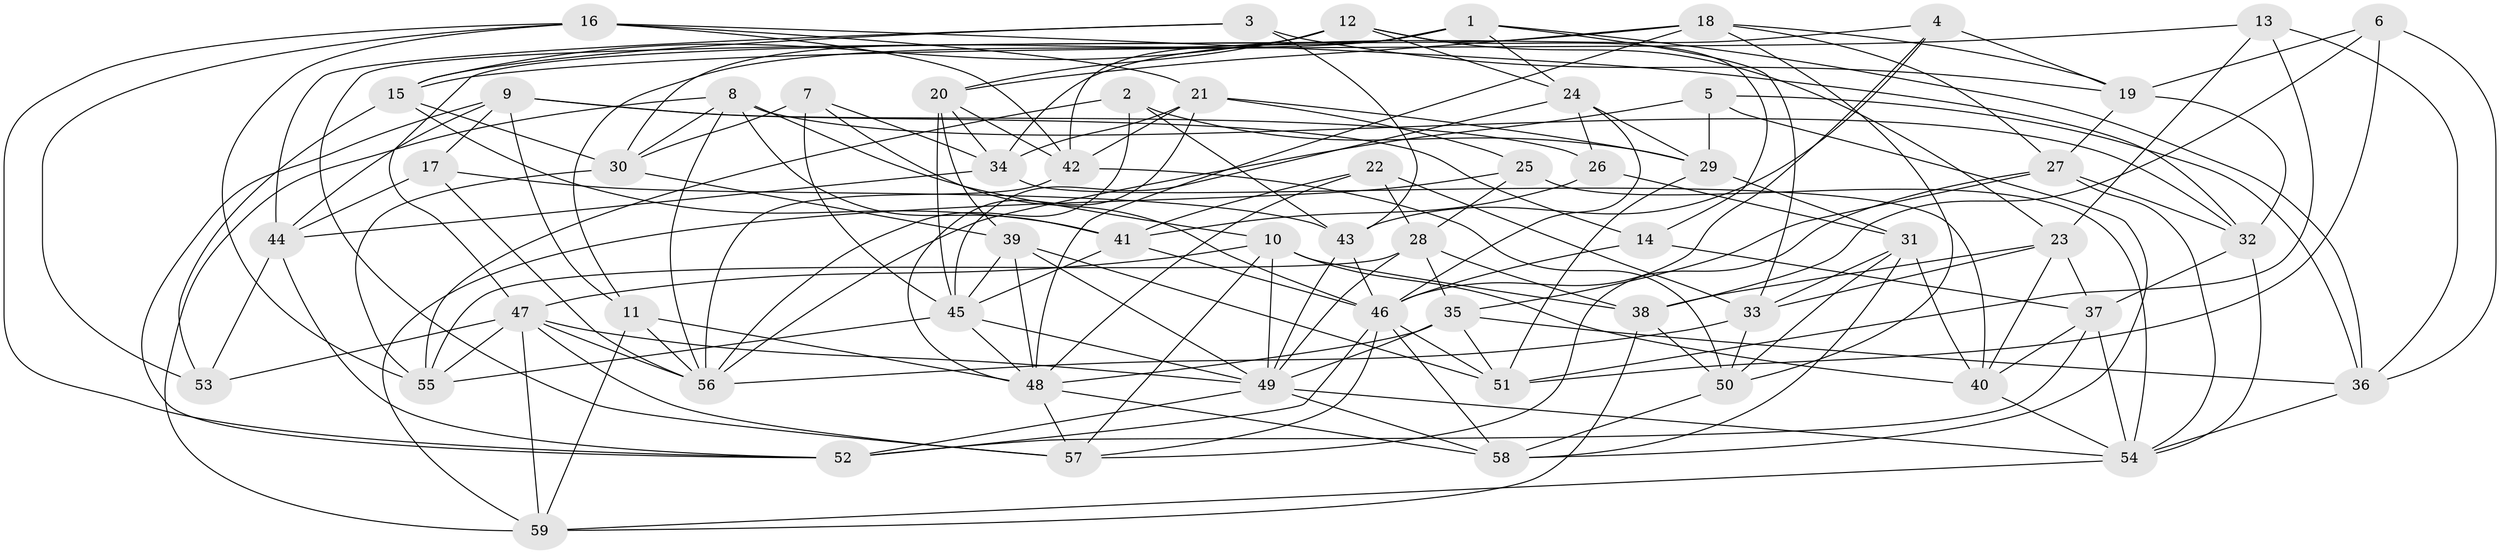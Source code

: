 // original degree distribution, {4: 1.0}
// Generated by graph-tools (version 1.1) at 2025/50/03/09/25 03:50:53]
// undirected, 59 vertices, 173 edges
graph export_dot {
graph [start="1"]
  node [color=gray90,style=filled];
  1;
  2;
  3;
  4;
  5;
  6;
  7;
  8;
  9;
  10;
  11;
  12;
  13;
  14;
  15;
  16;
  17;
  18;
  19;
  20;
  21;
  22;
  23;
  24;
  25;
  26;
  27;
  28;
  29;
  30;
  31;
  32;
  33;
  34;
  35;
  36;
  37;
  38;
  39;
  40;
  41;
  42;
  43;
  44;
  45;
  46;
  47;
  48;
  49;
  50;
  51;
  52;
  53;
  54;
  55;
  56;
  57;
  58;
  59;
  1 -- 11 [weight=1.0];
  1 -- 24 [weight=1.0];
  1 -- 33 [weight=1.0];
  1 -- 36 [weight=1.0];
  1 -- 42 [weight=1.0];
  1 -- 57 [weight=1.0];
  2 -- 29 [weight=1.0];
  2 -- 43 [weight=1.0];
  2 -- 55 [weight=1.0];
  2 -- 56 [weight=1.0];
  3 -- 15 [weight=1.0];
  3 -- 19 [weight=1.0];
  3 -- 43 [weight=1.0];
  3 -- 44 [weight=1.0];
  4 -- 19 [weight=1.0];
  4 -- 34 [weight=1.0];
  4 -- 43 [weight=1.0];
  4 -- 46 [weight=1.0];
  5 -- 29 [weight=1.0];
  5 -- 36 [weight=1.0];
  5 -- 56 [weight=1.0];
  5 -- 58 [weight=1.0];
  6 -- 19 [weight=1.0];
  6 -- 36 [weight=1.0];
  6 -- 38 [weight=1.0];
  6 -- 51 [weight=1.0];
  7 -- 30 [weight=1.0];
  7 -- 34 [weight=1.0];
  7 -- 45 [weight=1.0];
  7 -- 46 [weight=1.0];
  8 -- 10 [weight=1.0];
  8 -- 30 [weight=1.0];
  8 -- 32 [weight=1.0];
  8 -- 41 [weight=1.0];
  8 -- 56 [weight=1.0];
  8 -- 59 [weight=1.0];
  9 -- 11 [weight=1.0];
  9 -- 14 [weight=1.0];
  9 -- 17 [weight=1.0];
  9 -- 26 [weight=1.0];
  9 -- 44 [weight=1.0];
  9 -- 52 [weight=1.0];
  10 -- 38 [weight=1.0];
  10 -- 40 [weight=1.0];
  10 -- 47 [weight=1.0];
  10 -- 49 [weight=1.0];
  10 -- 57 [weight=1.0];
  11 -- 48 [weight=2.0];
  11 -- 56 [weight=1.0];
  11 -- 59 [weight=1.0];
  12 -- 14 [weight=1.0];
  12 -- 15 [weight=1.0];
  12 -- 20 [weight=1.0];
  12 -- 23 [weight=1.0];
  12 -- 24 [weight=1.0];
  12 -- 30 [weight=1.0];
  13 -- 15 [weight=1.0];
  13 -- 23 [weight=1.0];
  13 -- 36 [weight=1.0];
  13 -- 51 [weight=1.0];
  14 -- 37 [weight=1.0];
  14 -- 46 [weight=1.0];
  15 -- 30 [weight=1.0];
  15 -- 41 [weight=1.0];
  15 -- 53 [weight=1.0];
  16 -- 21 [weight=1.0];
  16 -- 32 [weight=1.0];
  16 -- 42 [weight=1.0];
  16 -- 52 [weight=1.0];
  16 -- 53 [weight=1.0];
  16 -- 55 [weight=1.0];
  17 -- 43 [weight=1.0];
  17 -- 44 [weight=1.0];
  17 -- 56 [weight=1.0];
  18 -- 19 [weight=1.0];
  18 -- 20 [weight=1.0];
  18 -- 27 [weight=1.0];
  18 -- 47 [weight=1.0];
  18 -- 48 [weight=1.0];
  18 -- 50 [weight=1.0];
  19 -- 27 [weight=1.0];
  19 -- 32 [weight=1.0];
  20 -- 34 [weight=1.0];
  20 -- 39 [weight=1.0];
  20 -- 42 [weight=1.0];
  20 -- 45 [weight=1.0];
  21 -- 25 [weight=1.0];
  21 -- 29 [weight=1.0];
  21 -- 34 [weight=1.0];
  21 -- 42 [weight=1.0];
  21 -- 48 [weight=1.0];
  22 -- 28 [weight=1.0];
  22 -- 33 [weight=1.0];
  22 -- 41 [weight=1.0];
  22 -- 48 [weight=1.0];
  23 -- 33 [weight=1.0];
  23 -- 37 [weight=1.0];
  23 -- 38 [weight=1.0];
  23 -- 40 [weight=1.0];
  24 -- 26 [weight=1.0];
  24 -- 29 [weight=1.0];
  24 -- 45 [weight=1.0];
  24 -- 46 [weight=1.0];
  25 -- 28 [weight=1.0];
  25 -- 54 [weight=1.0];
  25 -- 59 [weight=1.0];
  26 -- 31 [weight=1.0];
  26 -- 41 [weight=1.0];
  27 -- 32 [weight=1.0];
  27 -- 35 [weight=1.0];
  27 -- 54 [weight=1.0];
  27 -- 57 [weight=1.0];
  28 -- 35 [weight=1.0];
  28 -- 38 [weight=1.0];
  28 -- 49 [weight=1.0];
  28 -- 55 [weight=1.0];
  29 -- 31 [weight=1.0];
  29 -- 51 [weight=1.0];
  30 -- 39 [weight=1.0];
  30 -- 55 [weight=1.0];
  31 -- 33 [weight=1.0];
  31 -- 40 [weight=1.0];
  31 -- 50 [weight=1.0];
  31 -- 58 [weight=1.0];
  32 -- 37 [weight=1.0];
  32 -- 54 [weight=1.0];
  33 -- 50 [weight=1.0];
  33 -- 56 [weight=1.0];
  34 -- 40 [weight=1.0];
  34 -- 44 [weight=1.0];
  35 -- 36 [weight=1.0];
  35 -- 48 [weight=1.0];
  35 -- 49 [weight=1.0];
  35 -- 51 [weight=1.0];
  36 -- 54 [weight=1.0];
  37 -- 40 [weight=1.0];
  37 -- 52 [weight=1.0];
  37 -- 54 [weight=1.0];
  38 -- 50 [weight=1.0];
  38 -- 59 [weight=1.0];
  39 -- 45 [weight=1.0];
  39 -- 48 [weight=1.0];
  39 -- 49 [weight=1.0];
  39 -- 51 [weight=1.0];
  40 -- 54 [weight=1.0];
  41 -- 45 [weight=1.0];
  41 -- 46 [weight=1.0];
  42 -- 50 [weight=1.0];
  42 -- 56 [weight=1.0];
  43 -- 46 [weight=1.0];
  43 -- 49 [weight=1.0];
  44 -- 52 [weight=1.0];
  44 -- 53 [weight=1.0];
  45 -- 48 [weight=1.0];
  45 -- 49 [weight=1.0];
  45 -- 55 [weight=1.0];
  46 -- 51 [weight=1.0];
  46 -- 52 [weight=1.0];
  46 -- 57 [weight=1.0];
  46 -- 58 [weight=1.0];
  47 -- 49 [weight=1.0];
  47 -- 53 [weight=1.0];
  47 -- 55 [weight=1.0];
  47 -- 56 [weight=1.0];
  47 -- 57 [weight=1.0];
  47 -- 59 [weight=1.0];
  48 -- 57 [weight=1.0];
  48 -- 58 [weight=1.0];
  49 -- 52 [weight=1.0];
  49 -- 54 [weight=1.0];
  49 -- 58 [weight=1.0];
  50 -- 58 [weight=1.0];
  54 -- 59 [weight=1.0];
}
